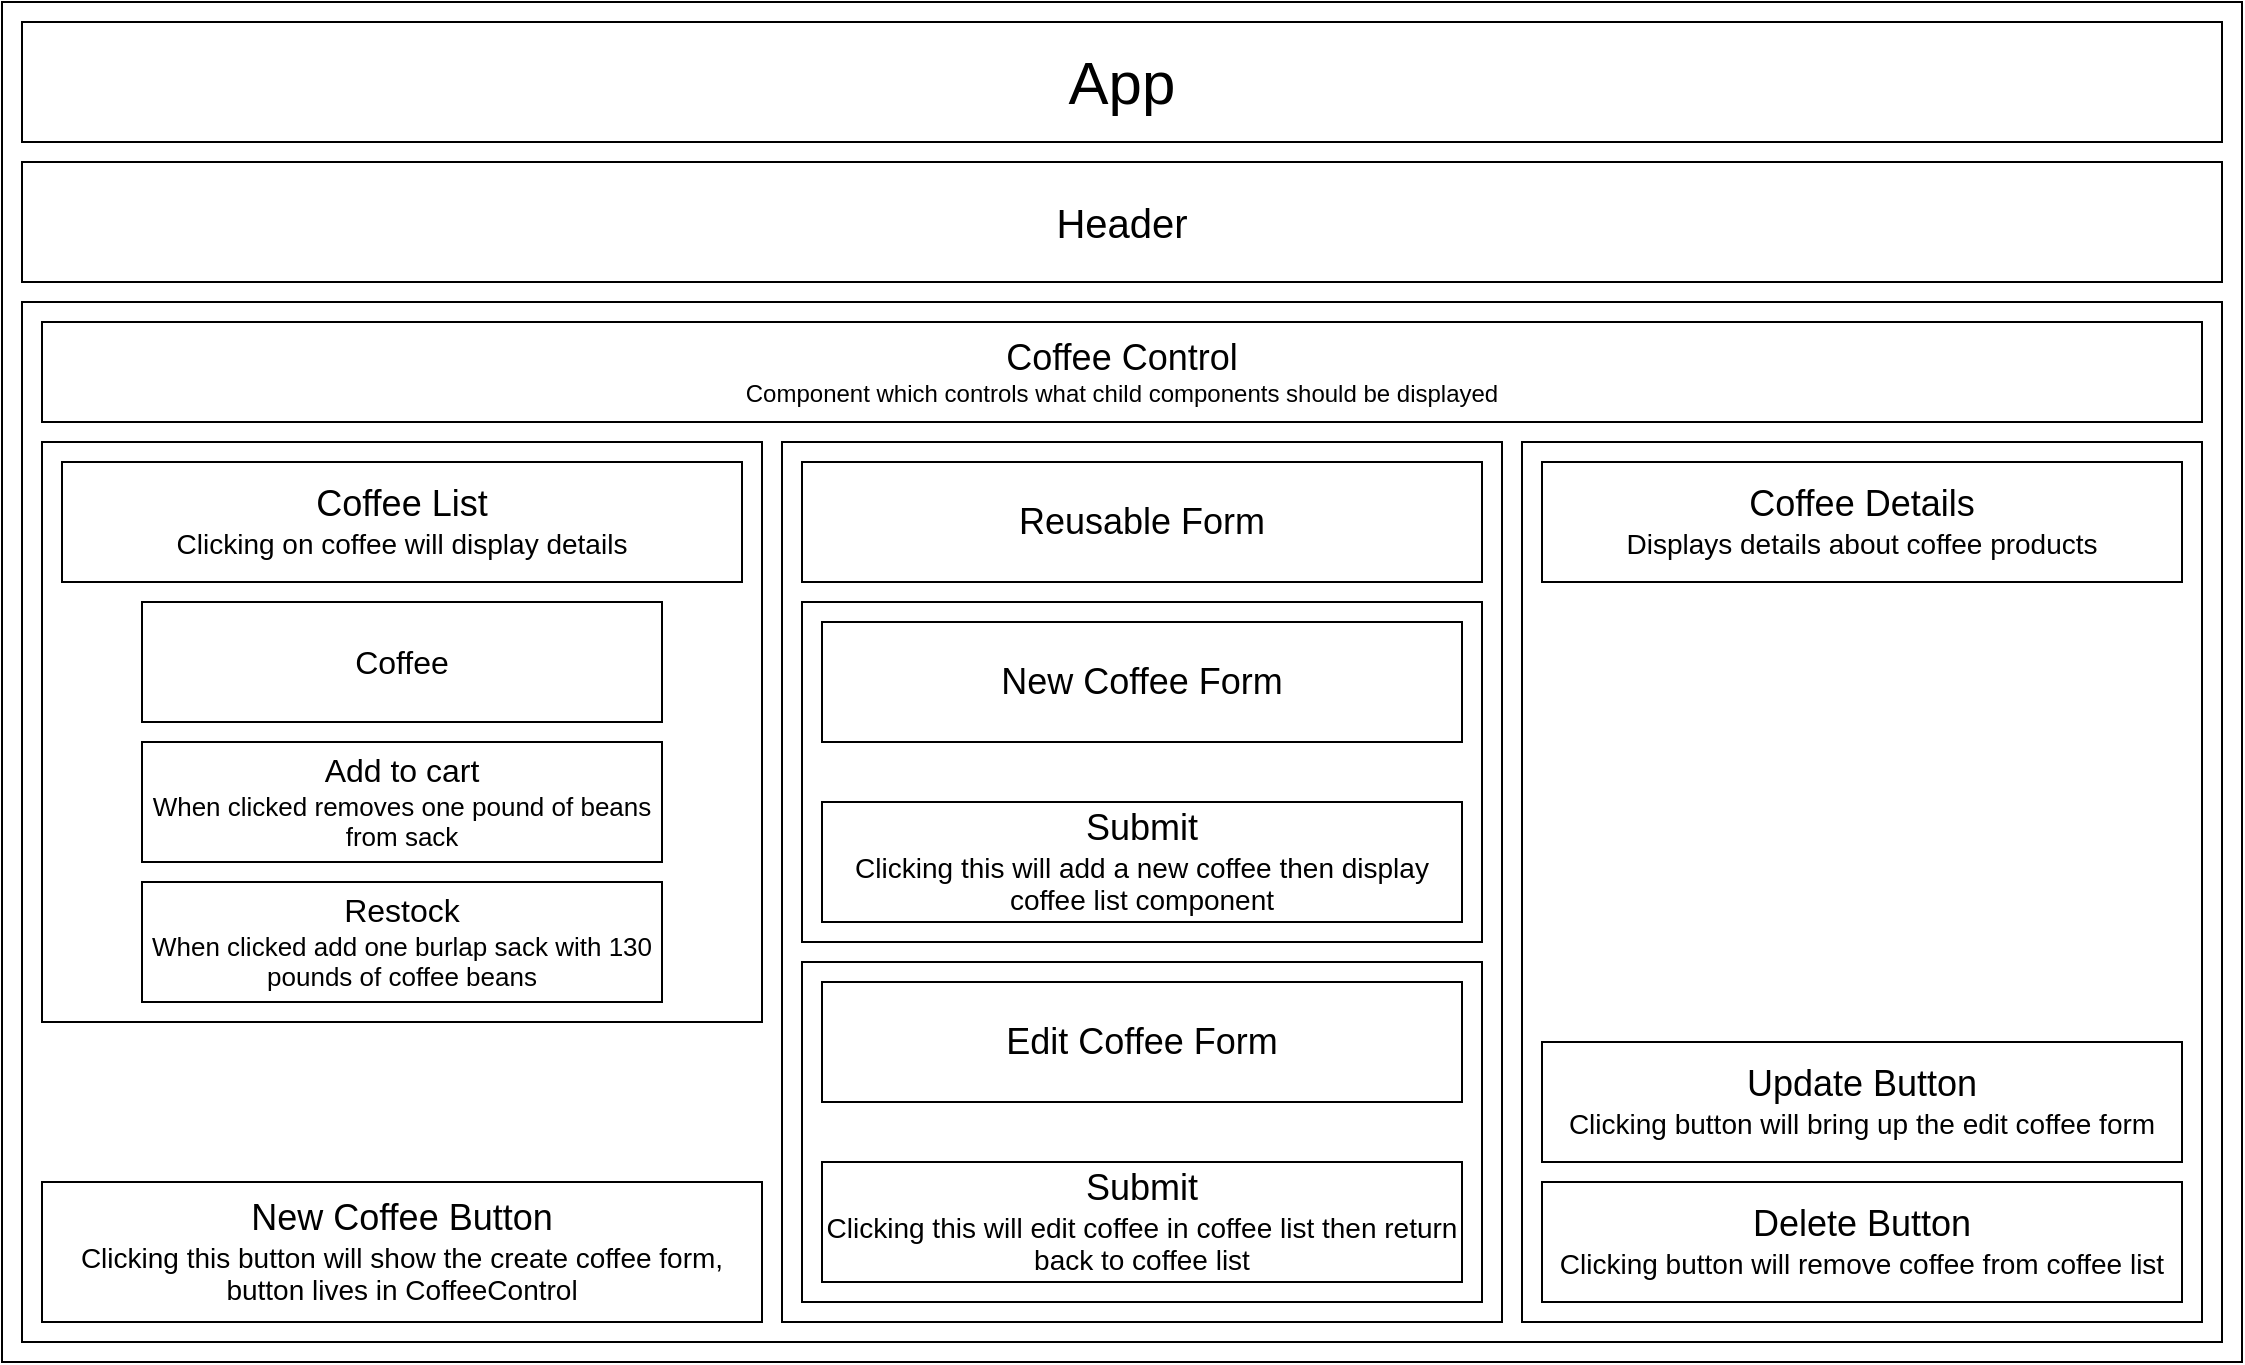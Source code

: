 <mxfile version="24.7.13">
  <diagram name="Page-1" id="N100Fjga_rLqiOKCRjVZ">
    <mxGraphModel dx="1434" dy="746" grid="1" gridSize="10" guides="1" tooltips="1" connect="1" arrows="1" fold="1" page="1" pageScale="1" pageWidth="850" pageHeight="1100" math="0" shadow="0">
      <root>
        <mxCell id="0" />
        <mxCell id="1" parent="0" />
        <mxCell id="9EHxA4cnId4sZWRM31eS-1" value="" style="rounded=0;whiteSpace=wrap;html=1;" vertex="1" parent="1">
          <mxGeometry x="40" y="40" width="1120" height="680" as="geometry" />
        </mxCell>
        <mxCell id="9EHxA4cnId4sZWRM31eS-2" value="App" style="rounded=0;whiteSpace=wrap;html=1;fontSize=30;" vertex="1" parent="1">
          <mxGeometry x="50" y="50" width="1100" height="60" as="geometry" />
        </mxCell>
        <mxCell id="9EHxA4cnId4sZWRM31eS-4" value="Header" style="rounded=0;whiteSpace=wrap;html=1;fontSize=20;" vertex="1" parent="1">
          <mxGeometry x="50" y="120" width="1100" height="60" as="geometry" />
        </mxCell>
        <mxCell id="9EHxA4cnId4sZWRM31eS-5" value="" style="rounded=0;whiteSpace=wrap;html=1;" vertex="1" parent="1">
          <mxGeometry x="50" y="190" width="1100" height="520" as="geometry" />
        </mxCell>
        <mxCell id="9EHxA4cnId4sZWRM31eS-6" value="" style="rounded=0;whiteSpace=wrap;html=1;" vertex="1" parent="1">
          <mxGeometry x="60" y="260" width="360" height="290" as="geometry" />
        </mxCell>
        <mxCell id="9EHxA4cnId4sZWRM31eS-7" value="" style="rounded=0;whiteSpace=wrap;html=1;" vertex="1" parent="1">
          <mxGeometry x="430" y="260" width="360" height="440" as="geometry" />
        </mxCell>
        <mxCell id="9EHxA4cnId4sZWRM31eS-8" value="Coffee Control&lt;div style=&quot;font-size: 12px;&quot;&gt;Component which controls what child components should be displayed&lt;/div&gt;" style="rounded=0;whiteSpace=wrap;html=1;fontSize=18;" vertex="1" parent="1">
          <mxGeometry x="60" y="200" width="1080" height="50" as="geometry" />
        </mxCell>
        <mxCell id="9EHxA4cnId4sZWRM31eS-9" value="Coffee List&lt;div style=&quot;font-size: 14px;&quot;&gt;Clicking on coffee will display details&lt;/div&gt;" style="rounded=0;whiteSpace=wrap;html=1;fontSize=18;" vertex="1" parent="1">
          <mxGeometry x="70" y="270" width="340" height="60" as="geometry" />
        </mxCell>
        <mxCell id="9EHxA4cnId4sZWRM31eS-10" value="Coffee" style="rounded=0;whiteSpace=wrap;html=1;fontSize=16;" vertex="1" parent="1">
          <mxGeometry x="110" y="340" width="260" height="60" as="geometry" />
        </mxCell>
        <mxCell id="9EHxA4cnId4sZWRM31eS-11" value="Add to cart&lt;div style=&quot;font-size: 13px;&quot;&gt;When clicked removes one pound of beans from sack&lt;/div&gt;" style="rounded=0;whiteSpace=wrap;html=1;fontSize=16;" vertex="1" parent="1">
          <mxGeometry x="110" y="410" width="260" height="60" as="geometry" />
        </mxCell>
        <mxCell id="9EHxA4cnId4sZWRM31eS-12" value="&lt;font style=&quot;font-size: 16px;&quot;&gt;Restock&lt;/font&gt;&lt;div style=&quot;&quot;&gt;&lt;font style=&quot;font-size: 13px;&quot;&gt;When clicked add one burlap sack with 130 pounds of coffee beans&lt;/font&gt;&lt;/div&gt;" style="rounded=0;whiteSpace=wrap;html=1;fontSize=13;" vertex="1" parent="1">
          <mxGeometry x="110" y="480" width="260" height="60" as="geometry" />
        </mxCell>
        <mxCell id="9EHxA4cnId4sZWRM31eS-13" value="New Coffee Button&lt;div style=&quot;font-size: 14px;&quot;&gt;Clicking this button will show the create coffee form,&lt;/div&gt;&lt;div style=&quot;font-size: 14px;&quot;&gt;button lives in CoffeeControl&lt;/div&gt;" style="rounded=0;whiteSpace=wrap;html=1;fontSize=18;" vertex="1" parent="1">
          <mxGeometry x="60" y="630" width="360" height="70" as="geometry" />
        </mxCell>
        <mxCell id="9EHxA4cnId4sZWRM31eS-14" value="Reusable Form" style="rounded=0;whiteSpace=wrap;html=1;fontSize=18;" vertex="1" parent="1">
          <mxGeometry x="440" y="270" width="340" height="60" as="geometry" />
        </mxCell>
        <mxCell id="9EHxA4cnId4sZWRM31eS-15" value="" style="rounded=0;whiteSpace=wrap;html=1;" vertex="1" parent="1">
          <mxGeometry x="440" y="340" width="340" height="170" as="geometry" />
        </mxCell>
        <mxCell id="9EHxA4cnId4sZWRM31eS-16" value="New Coffee Form" style="rounded=0;whiteSpace=wrap;html=1;fontSize=18;" vertex="1" parent="1">
          <mxGeometry x="450" y="350" width="320" height="60" as="geometry" />
        </mxCell>
        <mxCell id="9EHxA4cnId4sZWRM31eS-17" value="Submit&lt;div style=&quot;font-size: 14px;&quot;&gt;Clicking this will add a new coffee then display coffee list component&lt;/div&gt;" style="rounded=0;whiteSpace=wrap;html=1;fontSize=18;" vertex="1" parent="1">
          <mxGeometry x="450" y="440" width="320" height="60" as="geometry" />
        </mxCell>
        <mxCell id="9EHxA4cnId4sZWRM31eS-19" value="" style="rounded=0;whiteSpace=wrap;html=1;" vertex="1" parent="1">
          <mxGeometry x="440" y="520" width="340" height="170" as="geometry" />
        </mxCell>
        <mxCell id="9EHxA4cnId4sZWRM31eS-20" value="Edit Coffee Form" style="rounded=0;whiteSpace=wrap;html=1;fontSize=18;" vertex="1" parent="1">
          <mxGeometry x="450" y="530" width="320" height="60" as="geometry" />
        </mxCell>
        <mxCell id="9EHxA4cnId4sZWRM31eS-21" value="Submit&lt;div style=&quot;font-size: 14px;&quot;&gt;Clicking this will edit coffee in coffee list then return back to coffee list&lt;/div&gt;" style="rounded=0;whiteSpace=wrap;html=1;fontSize=18;" vertex="1" parent="1">
          <mxGeometry x="450" y="620" width="320" height="60" as="geometry" />
        </mxCell>
        <mxCell id="9EHxA4cnId4sZWRM31eS-22" value="" style="rounded=0;whiteSpace=wrap;html=1;" vertex="1" parent="1">
          <mxGeometry x="800" y="260" width="340" height="440" as="geometry" />
        </mxCell>
        <mxCell id="9EHxA4cnId4sZWRM31eS-23" value="Coffee Details&lt;div style=&quot;font-size: 14px;&quot;&gt;Displays details about coffee products&lt;/div&gt;" style="rounded=0;whiteSpace=wrap;html=1;fontSize=18;" vertex="1" parent="1">
          <mxGeometry x="810" y="270" width="320" height="60" as="geometry" />
        </mxCell>
        <mxCell id="9EHxA4cnId4sZWRM31eS-24" value="Update Button&lt;div style=&quot;font-size: 14px;&quot;&gt;Clicking button will bring up the edit coffee form&lt;/div&gt;" style="rounded=0;whiteSpace=wrap;html=1;fontSize=18;" vertex="1" parent="1">
          <mxGeometry x="810" y="560" width="320" height="60" as="geometry" />
        </mxCell>
        <mxCell id="9EHxA4cnId4sZWRM31eS-25" value="Delete Button&lt;div style=&quot;font-size: 14px;&quot;&gt;Clicking button will remove coffee from coffee list&lt;/div&gt;" style="rounded=0;whiteSpace=wrap;html=1;fontSize=18;" vertex="1" parent="1">
          <mxGeometry x="810" y="630" width="320" height="60" as="geometry" />
        </mxCell>
      </root>
    </mxGraphModel>
  </diagram>
</mxfile>
